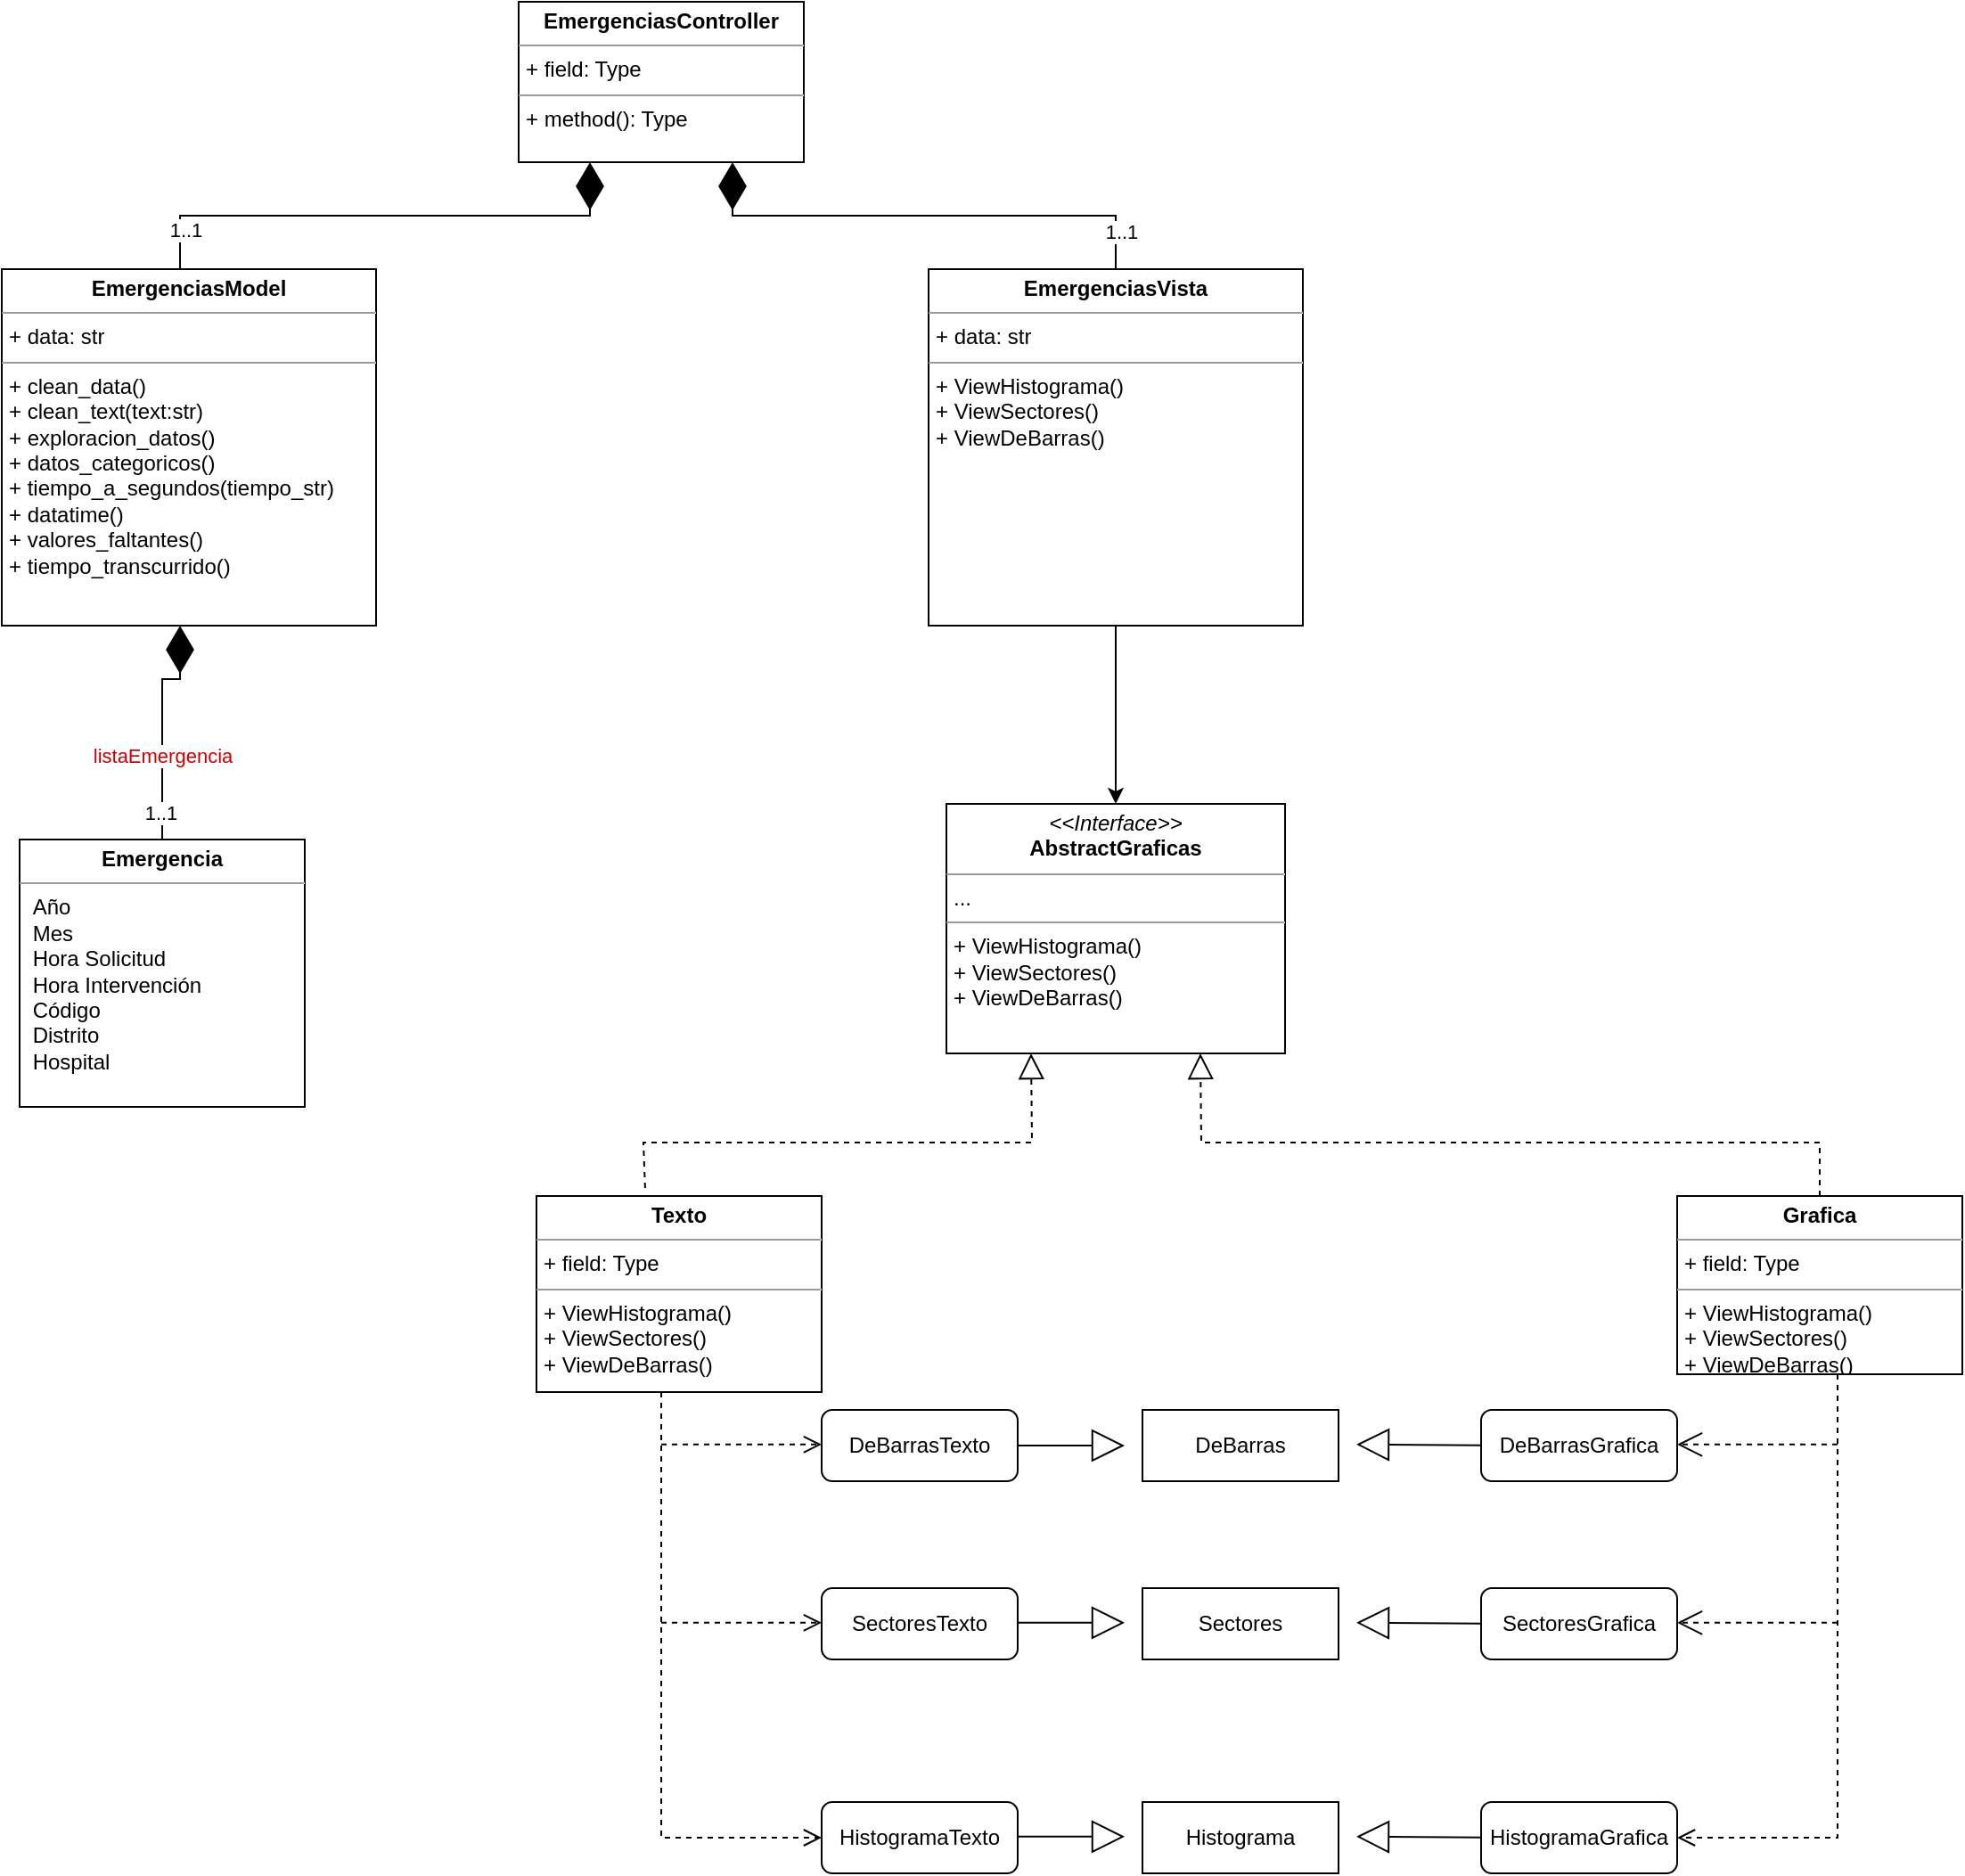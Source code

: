<mxfile version="22.0.8" type="github">
  <diagram name="Página-1" id="ggfEi3nzAvzezBvg11S8">
    <mxGraphModel dx="909" dy="632" grid="1" gridSize="10" guides="1" tooltips="1" connect="1" arrows="1" fold="1" page="1" pageScale="1" pageWidth="1920" pageHeight="1200" math="0" shadow="0">
      <root>
        <mxCell id="0" />
        <mxCell id="1" parent="0" />
        <mxCell id="4-w3LwrPppT1Tm7DmrLU-1" value="&lt;p style=&quot;margin:0px;margin-top:4px;text-align:center;&quot;&gt;&lt;b&gt;EmergenciasController&lt;/b&gt;&lt;/p&gt;&lt;hr size=&quot;1&quot;&gt;&lt;p style=&quot;margin:0px;margin-left:4px;&quot;&gt;+ field: Type&lt;/p&gt;&lt;hr size=&quot;1&quot;&gt;&lt;p style=&quot;margin:0px;margin-left:4px;&quot;&gt;+ method(): Type&lt;/p&gt;" style="verticalAlign=top;align=left;overflow=fill;fontSize=12;fontFamily=Helvetica;html=1;whiteSpace=wrap;" vertex="1" parent="1">
          <mxGeometry x="660" y="70" width="160" height="90" as="geometry" />
        </mxCell>
        <mxCell id="4-w3LwrPppT1Tm7DmrLU-2" value="&lt;p style=&quot;margin:0px;margin-top:4px;text-align:center;&quot;&gt;&lt;b&gt;EmergenciasModel&lt;/b&gt;&lt;/p&gt;&lt;hr size=&quot;1&quot;&gt;&lt;p style=&quot;margin:0px;margin-left:4px;&quot;&gt;+&amp;nbsp;data: str&lt;/p&gt;&lt;hr size=&quot;1&quot;&gt;&lt;p style=&quot;margin:0px;margin-left:4px;&quot;&gt;+ clean_data()&lt;/p&gt;&lt;p style=&quot;margin:0px;margin-left:4px;&quot;&gt;+ clean_text(text:str)&lt;/p&gt;&lt;p style=&quot;margin:0px;margin-left:4px;&quot;&gt;+&amp;nbsp;exploracion_datos()&lt;/p&gt;&lt;p style=&quot;margin:0px;margin-left:4px;&quot;&gt;+&amp;nbsp;datos_categoricos()&lt;/p&gt;&lt;p style=&quot;margin:0px;margin-left:4px;&quot;&gt;+&amp;nbsp;tiempo_a_segundos(tiempo_str)&lt;/p&gt;&lt;p style=&quot;margin:0px;margin-left:4px;&quot;&gt;+&amp;nbsp;datatime()&lt;/p&gt;&lt;p style=&quot;margin:0px;margin-left:4px;&quot;&gt;+&amp;nbsp;valores_faltantes()&lt;/p&gt;&lt;p style=&quot;margin:0px;margin-left:4px;&quot;&gt;+&amp;nbsp;tiempo_transcurrido()&lt;/p&gt;&lt;p style=&quot;margin:0px;margin-left:4px;&quot;&gt;&lt;br&gt;&lt;/p&gt;" style="verticalAlign=top;align=left;overflow=fill;fontSize=12;fontFamily=Helvetica;html=1;whiteSpace=wrap;rounded=0;" vertex="1" parent="1">
          <mxGeometry x="370" y="220" width="210" height="200" as="geometry" />
        </mxCell>
        <mxCell id="4-w3LwrPppT1Tm7DmrLU-4" value="" style="endArrow=diamondThin;endFill=1;endSize=24;html=1;rounded=0;entryX=0.25;entryY=1;entryDx=0;entryDy=0;" edge="1" parent="1" target="4-w3LwrPppT1Tm7DmrLU-1">
          <mxGeometry width="160" relative="1" as="geometry">
            <mxPoint x="470" y="220" as="sourcePoint" />
            <mxPoint x="750" y="330" as="targetPoint" />
            <Array as="points">
              <mxPoint x="470" y="190" />
              <mxPoint x="700" y="190" />
            </Array>
          </mxGeometry>
        </mxCell>
        <mxCell id="4-w3LwrPppT1Tm7DmrLU-24" value="1..1" style="edgeLabel;html=1;align=center;verticalAlign=middle;resizable=0;points=[];" vertex="1" connectable="0" parent="4-w3LwrPppT1Tm7DmrLU-4">
          <mxGeometry x="-0.848" y="-3" relative="1" as="geometry">
            <mxPoint as="offset" />
          </mxGeometry>
        </mxCell>
        <mxCell id="4-w3LwrPppT1Tm7DmrLU-9" value="&lt;p style=&quot;margin:0px;margin-top:4px;text-align:center;&quot;&gt;&lt;b&gt;Emergencia&lt;/b&gt;&lt;/p&gt;&lt;hr size=&quot;1&quot;&gt;&lt;p style=&quot;margin:0px;margin-left:4px;&quot;&gt;&amp;nbsp;Año&lt;/p&gt;&lt;p style=&quot;margin:0px;margin-left:4px;&quot;&gt;&amp;nbsp;Mes&lt;/p&gt;&lt;p style=&quot;margin:0px;margin-left:4px;&quot;&gt;&amp;nbsp;Hora Solicitud&lt;/p&gt;&lt;p style=&quot;margin:0px;margin-left:4px;&quot;&gt;&amp;nbsp;Hora&amp;nbsp;Intervención&lt;/p&gt;&lt;p style=&quot;margin:0px;margin-left:4px;&quot;&gt;&amp;nbsp;Código&lt;/p&gt;&lt;p style=&quot;margin:0px;margin-left:4px;&quot;&gt;&amp;nbsp;Distrito&lt;/p&gt;&lt;p style=&quot;margin:0px;margin-left:4px;&quot;&gt;&amp;nbsp;Hospital&lt;/p&gt;&lt;p style=&quot;margin:0px;margin-left:4px;&quot;&gt;&lt;br&gt;&lt;/p&gt;&lt;hr size=&quot;1&quot;&gt;&lt;p style=&quot;margin:0px;margin-left:4px;&quot;&gt;&lt;br&gt;&lt;/p&gt;" style="verticalAlign=top;align=left;overflow=fill;fontSize=12;fontFamily=Helvetica;html=1;whiteSpace=wrap;" vertex="1" parent="1">
          <mxGeometry x="380" y="540" width="160" height="150" as="geometry" />
        </mxCell>
        <mxCell id="4-w3LwrPppT1Tm7DmrLU-13" value="" style="endArrow=diamondThin;endFill=1;endSize=24;html=1;rounded=0;entryX=0.25;entryY=1;entryDx=0;entryDy=0;exitX=0.5;exitY=0;exitDx=0;exitDy=0;" edge="1" parent="1" source="4-w3LwrPppT1Tm7DmrLU-9">
          <mxGeometry width="160" relative="1" as="geometry">
            <mxPoint x="514" y="498" as="sourcePoint" />
            <mxPoint x="470" y="420" as="targetPoint" />
            <Array as="points">
              <mxPoint x="460" y="450" />
              <mxPoint x="470" y="450" />
            </Array>
          </mxGeometry>
        </mxCell>
        <mxCell id="4-w3LwrPppT1Tm7DmrLU-20" value="&lt;font color=&quot;#cc0000&quot;&gt;listaEmergencia&lt;/font&gt;" style="edgeLabel;html=1;align=center;verticalAlign=middle;resizable=0;points=[];" vertex="1" connectable="0" parent="4-w3LwrPppT1Tm7DmrLU-13">
          <mxGeometry x="-0.5" y="2" relative="1" as="geometry">
            <mxPoint x="2" y="-15" as="offset" />
          </mxGeometry>
        </mxCell>
        <mxCell id="4-w3LwrPppT1Tm7DmrLU-25" value="1..1" style="edgeLabel;html=1;align=center;verticalAlign=middle;resizable=0;points=[];" vertex="1" connectable="0" parent="4-w3LwrPppT1Tm7DmrLU-13">
          <mxGeometry x="-0.76" y="1" relative="1" as="geometry">
            <mxPoint as="offset" />
          </mxGeometry>
        </mxCell>
        <mxCell id="4-w3LwrPppT1Tm7DmrLU-28" value="" style="endArrow=diamondThin;endFill=1;endSize=24;html=1;rounded=0;entryX=0.75;entryY=1;entryDx=0;entryDy=0;exitX=0.5;exitY=0;exitDx=0;exitDy=0;" edge="1" parent="1" source="4-w3LwrPppT1Tm7DmrLU-30">
          <mxGeometry width="160" relative="1" as="geometry">
            <mxPoint x="1000" y="237" as="sourcePoint" />
            <mxPoint x="780" y="160" as="targetPoint" />
            <Array as="points">
              <mxPoint x="995" y="190" />
              <mxPoint x="780" y="190" />
            </Array>
          </mxGeometry>
        </mxCell>
        <mxCell id="4-w3LwrPppT1Tm7DmrLU-29" value="1..1" style="edgeLabel;html=1;align=center;verticalAlign=middle;resizable=0;points=[];" vertex="1" connectable="0" parent="4-w3LwrPppT1Tm7DmrLU-28">
          <mxGeometry x="-0.848" y="-3" relative="1" as="geometry">
            <mxPoint as="offset" />
          </mxGeometry>
        </mxCell>
        <mxCell id="4-w3LwrPppT1Tm7DmrLU-37" value="" style="edgeStyle=orthogonalEdgeStyle;rounded=0;orthogonalLoop=1;jettySize=auto;html=1;" edge="1" parent="1" source="4-w3LwrPppT1Tm7DmrLU-30" target="4-w3LwrPppT1Tm7DmrLU-34">
          <mxGeometry relative="1" as="geometry" />
        </mxCell>
        <mxCell id="4-w3LwrPppT1Tm7DmrLU-30" value="&lt;p style=&quot;margin:0px;margin-top:4px;text-align:center;&quot;&gt;&lt;b&gt;EmergenciasVista&lt;/b&gt;&lt;/p&gt;&lt;hr size=&quot;1&quot;&gt;&lt;p style=&quot;margin:0px;margin-left:4px;&quot;&gt;+&amp;nbsp;data: str&lt;/p&gt;&lt;hr size=&quot;1&quot;&gt;&lt;p style=&quot;margin:0px;margin-left:4px;&quot;&gt;+ ViewHistograma()&lt;/p&gt;&lt;p style=&quot;margin:0px;margin-left:4px;&quot;&gt;+ ViewSectores()&lt;/p&gt;&lt;p style=&quot;margin:0px;margin-left:4px;&quot;&gt;+ ViewDeBarras()&lt;/p&gt;" style="verticalAlign=top;align=left;overflow=fill;fontSize=12;fontFamily=Helvetica;html=1;whiteSpace=wrap;rounded=0;" vertex="1" parent="1">
          <mxGeometry x="890" y="220" width="210" height="200" as="geometry" />
        </mxCell>
        <mxCell id="4-w3LwrPppT1Tm7DmrLU-34" value="&lt;p style=&quot;margin:0px;margin-top:4px;text-align:center;&quot;&gt;&lt;i&gt;&amp;lt;&amp;lt;Interface&amp;gt;&amp;gt;&lt;/i&gt;&lt;br&gt;&lt;b&gt;AbstractGraficas&lt;/b&gt;&lt;/p&gt;&lt;hr size=&quot;1&quot;&gt;&lt;p style=&quot;margin:0px;margin-left:4px;&quot;&gt;...&lt;/p&gt;&lt;hr size=&quot;1&quot;&gt;&lt;p style=&quot;border-color: var(--border-color); margin: 0px 0px 0px 4px;&quot;&gt;+ ViewHistograma()&lt;/p&gt;&lt;p style=&quot;border-color: var(--border-color); margin: 0px 0px 0px 4px;&quot;&gt;+ ViewSectores()&lt;/p&gt;&lt;p style=&quot;border-color: var(--border-color); margin: 0px 0px 0px 4px;&quot;&gt;+ ViewDeBarras()&lt;/p&gt;" style="verticalAlign=top;align=left;overflow=fill;fontSize=12;fontFamily=Helvetica;html=1;whiteSpace=wrap;" vertex="1" parent="1">
          <mxGeometry x="900" y="520" width="190" height="140" as="geometry" />
        </mxCell>
        <mxCell id="4-w3LwrPppT1Tm7DmrLU-38" value="&lt;p style=&quot;margin:0px;margin-top:4px;text-align:center;&quot;&gt;&lt;b&gt;Texto&lt;/b&gt;&lt;/p&gt;&lt;hr size=&quot;1&quot;&gt;&lt;p style=&quot;margin:0px;margin-left:4px;&quot;&gt;+ field: Type&lt;/p&gt;&lt;hr size=&quot;1&quot;&gt;&lt;p style=&quot;border-color: var(--border-color); margin: 0px 0px 0px 4px;&quot;&gt;+ ViewHistograma()&lt;/p&gt;&lt;p style=&quot;border-color: var(--border-color); margin: 0px 0px 0px 4px;&quot;&gt;+ ViewSectores()&lt;/p&gt;&lt;p style=&quot;border-color: var(--border-color); margin: 0px 0px 0px 4px;&quot;&gt;+ ViewDeBarras()&lt;/p&gt;" style="verticalAlign=top;align=left;overflow=fill;fontSize=12;fontFamily=Helvetica;html=1;whiteSpace=wrap;" vertex="1" parent="1">
          <mxGeometry x="670" y="740" width="160" height="110" as="geometry" />
        </mxCell>
        <mxCell id="4-w3LwrPppT1Tm7DmrLU-40" value="&lt;p style=&quot;margin:0px;margin-top:4px;text-align:center;&quot;&gt;&lt;b&gt;Grafica&lt;/b&gt;&lt;/p&gt;&lt;hr size=&quot;1&quot;&gt;&lt;p style=&quot;margin:0px;margin-left:4px;&quot;&gt;+ field: Type&lt;/p&gt;&lt;hr size=&quot;1&quot;&gt;&lt;p style=&quot;border-color: var(--border-color); margin: 0px 0px 0px 4px;&quot;&gt;+ ViewHistograma()&lt;/p&gt;&lt;p style=&quot;border-color: var(--border-color); margin: 0px 0px 0px 4px;&quot;&gt;+ ViewSectores()&lt;/p&gt;&lt;p style=&quot;border-color: var(--border-color); margin: 0px 0px 0px 4px;&quot;&gt;+ ViewDeBarras()&lt;/p&gt;" style="verticalAlign=top;align=left;overflow=fill;fontSize=12;fontFamily=Helvetica;html=1;whiteSpace=wrap;" vertex="1" parent="1">
          <mxGeometry x="1310" y="740" width="160" height="100" as="geometry" />
        </mxCell>
        <mxCell id="4-w3LwrPppT1Tm7DmrLU-41" value="" style="endArrow=block;endSize=16;endFill=0;html=1;rounded=0;" edge="1" parent="1">
          <mxGeometry width="160" relative="1" as="geometry">
            <mxPoint x="940" y="880" as="sourcePoint" />
            <mxPoint x="1000" y="880" as="targetPoint" />
            <mxPoint as="offset" />
          </mxGeometry>
        </mxCell>
        <mxCell id="4-w3LwrPppT1Tm7DmrLU-42" value="" style="endArrow=block;dashed=1;endFill=0;endSize=12;html=1;rounded=0;entryX=0.25;entryY=1;entryDx=0;entryDy=0;exitX=0.381;exitY=-0.041;exitDx=0;exitDy=0;exitPerimeter=0;" edge="1" parent="1" source="4-w3LwrPppT1Tm7DmrLU-38" target="4-w3LwrPppT1Tm7DmrLU-34">
          <mxGeometry width="160" relative="1" as="geometry">
            <mxPoint x="730" y="730" as="sourcePoint" />
            <mxPoint x="920" y="600" as="targetPoint" />
            <Array as="points">
              <mxPoint x="730" y="710" />
              <mxPoint x="948" y="710" />
            </Array>
          </mxGeometry>
        </mxCell>
        <mxCell id="4-w3LwrPppT1Tm7DmrLU-46" value="" style="endArrow=block;dashed=1;endFill=0;endSize=12;html=1;rounded=0;entryX=0.75;entryY=1;entryDx=0;entryDy=0;exitX=0.5;exitY=0;exitDx=0;exitDy=0;" edge="1" parent="1" source="4-w3LwrPppT1Tm7DmrLU-40" target="4-w3LwrPppT1Tm7DmrLU-34">
          <mxGeometry width="160" relative="1" as="geometry">
            <mxPoint x="1200" y="740" as="sourcePoint" />
            <mxPoint x="920" y="600" as="targetPoint" />
            <Array as="points">
              <mxPoint x="1390" y="710" />
              <mxPoint x="1043" y="710" />
            </Array>
          </mxGeometry>
        </mxCell>
        <mxCell id="4-w3LwrPppT1Tm7DmrLU-47" value="" style="html=1;verticalAlign=bottom;endArrow=open;dashed=1;endSize=8;curved=0;rounded=0;entryX=0;entryY=0.5;entryDx=0;entryDy=0;" edge="1" parent="1">
          <mxGeometry relative="1" as="geometry">
            <mxPoint x="740" y="850" as="sourcePoint" />
            <mxPoint x="830" y="1100" as="targetPoint" />
            <Array as="points">
              <mxPoint x="740" y="940" />
              <mxPoint x="740" y="1100" />
            </Array>
          </mxGeometry>
        </mxCell>
        <mxCell id="4-w3LwrPppT1Tm7DmrLU-49" value="" style="html=1;verticalAlign=bottom;endArrow=open;dashed=1;endSize=8;curved=0;rounded=0;entryX=0;entryY=0.5;entryDx=0;entryDy=0;" edge="1" parent="1">
          <mxGeometry relative="1" as="geometry">
            <mxPoint x="740" y="879.41" as="sourcePoint" />
            <mxPoint x="830" y="879.41" as="targetPoint" />
          </mxGeometry>
        </mxCell>
        <mxCell id="4-w3LwrPppT1Tm7DmrLU-50" value="SectoresTexto" style="html=1;whiteSpace=wrap;rounded=1;" vertex="1" parent="1">
          <mxGeometry x="830" y="960" width="110" height="40" as="geometry" />
        </mxCell>
        <mxCell id="4-w3LwrPppT1Tm7DmrLU-51" value="DeBarrasTexto" style="html=1;whiteSpace=wrap;rounded=1;" vertex="1" parent="1">
          <mxGeometry x="830" y="860" width="110" height="40" as="geometry" />
        </mxCell>
        <mxCell id="4-w3LwrPppT1Tm7DmrLU-52" value="HistogramaTexto" style="html=1;whiteSpace=wrap;rounded=1;" vertex="1" parent="1">
          <mxGeometry x="830" y="1080" width="110" height="40" as="geometry" />
        </mxCell>
        <mxCell id="4-w3LwrPppT1Tm7DmrLU-53" value="" style="html=1;verticalAlign=bottom;endArrow=open;dashed=1;endSize=8;curved=0;rounded=0;" edge="1" parent="1">
          <mxGeometry relative="1" as="geometry">
            <mxPoint x="740" y="979.41" as="sourcePoint" />
            <mxPoint x="830" y="979.41" as="targetPoint" />
          </mxGeometry>
        </mxCell>
        <mxCell id="4-w3LwrPppT1Tm7DmrLU-54" value="" style="html=1;verticalAlign=bottom;endArrow=open;dashed=1;endSize=8;curved=0;rounded=0;entryX=1;entryY=0.5;entryDx=0;entryDy=0;" edge="1" parent="1" target="4-w3LwrPppT1Tm7DmrLU-55">
          <mxGeometry relative="1" as="geometry">
            <mxPoint x="1400" y="840" as="sourcePoint" />
            <mxPoint x="1320" y="1100" as="targetPoint" />
            <Array as="points">
              <mxPoint x="1400" y="1100" />
            </Array>
          </mxGeometry>
        </mxCell>
        <mxCell id="4-w3LwrPppT1Tm7DmrLU-55" value="HistogramaGrafica" style="html=1;whiteSpace=wrap;rounded=1;" vertex="1" parent="1">
          <mxGeometry x="1200" y="1080" width="110" height="40" as="geometry" />
        </mxCell>
        <mxCell id="4-w3LwrPppT1Tm7DmrLU-57" value="" style="endArrow=open;endSize=12;dashed=1;html=1;rounded=0;" edge="1" parent="1">
          <mxGeometry width="160" relative="1" as="geometry">
            <mxPoint x="1400" y="879.41" as="sourcePoint" />
            <mxPoint x="1310" y="879.41" as="targetPoint" />
          </mxGeometry>
        </mxCell>
        <mxCell id="4-w3LwrPppT1Tm7DmrLU-58" value="" style="endArrow=open;endSize=12;dashed=1;html=1;rounded=0;" edge="1" parent="1">
          <mxGeometry width="160" relative="1" as="geometry">
            <mxPoint x="1400" y="979.41" as="sourcePoint" />
            <mxPoint x="1310" y="979.41" as="targetPoint" />
          </mxGeometry>
        </mxCell>
        <mxCell id="4-w3LwrPppT1Tm7DmrLU-59" value="SectoresGrafica" style="html=1;whiteSpace=wrap;rounded=1;" vertex="1" parent="1">
          <mxGeometry x="1200" y="960" width="110" height="40" as="geometry" />
        </mxCell>
        <mxCell id="4-w3LwrPppT1Tm7DmrLU-60" value="DeBarrasGrafica" style="html=1;whiteSpace=wrap;rounded=1;" vertex="1" parent="1">
          <mxGeometry x="1200" y="860" width="110" height="40" as="geometry" />
        </mxCell>
        <mxCell id="4-w3LwrPppT1Tm7DmrLU-62" value="" style="endArrow=block;endSize=16;endFill=0;html=1;rounded=0;" edge="1" parent="1">
          <mxGeometry width="160" relative="1" as="geometry">
            <mxPoint x="940" y="979.41" as="sourcePoint" />
            <mxPoint x="1000" y="979.41" as="targetPoint" />
            <mxPoint as="offset" />
          </mxGeometry>
        </mxCell>
        <mxCell id="4-w3LwrPppT1Tm7DmrLU-63" value="" style="endArrow=block;endSize=16;endFill=0;html=1;rounded=0;" edge="1" parent="1">
          <mxGeometry width="160" relative="1" as="geometry">
            <mxPoint x="940" y="1099.41" as="sourcePoint" />
            <mxPoint x="1000" y="1099.41" as="targetPoint" />
            <mxPoint as="offset" />
          </mxGeometry>
        </mxCell>
        <mxCell id="4-w3LwrPppT1Tm7DmrLU-64" value="" style="endArrow=block;endSize=16;endFill=0;html=1;rounded=0;" edge="1" parent="1">
          <mxGeometry width="160" relative="1" as="geometry">
            <mxPoint x="1200" y="879.82" as="sourcePoint" />
            <mxPoint x="1130" y="879.41" as="targetPoint" />
            <mxPoint as="offset" />
          </mxGeometry>
        </mxCell>
        <mxCell id="4-w3LwrPppT1Tm7DmrLU-66" value="" style="endArrow=block;endSize=16;endFill=0;html=1;rounded=0;" edge="1" parent="1">
          <mxGeometry width="160" relative="1" as="geometry">
            <mxPoint x="1200" y="1099.82" as="sourcePoint" />
            <mxPoint x="1130" y="1099.41" as="targetPoint" />
            <mxPoint as="offset" />
          </mxGeometry>
        </mxCell>
        <mxCell id="4-w3LwrPppT1Tm7DmrLU-67" value="" style="endArrow=block;endSize=16;endFill=0;html=1;rounded=0;" edge="1" parent="1">
          <mxGeometry width="160" relative="1" as="geometry">
            <mxPoint x="1200" y="979.82" as="sourcePoint" />
            <mxPoint x="1130" y="979.41" as="targetPoint" />
            <mxPoint as="offset" />
          </mxGeometry>
        </mxCell>
        <mxCell id="4-w3LwrPppT1Tm7DmrLU-68" value="Sectores" style="html=1;whiteSpace=wrap;rounded=1;arcSize=0;" vertex="1" parent="1">
          <mxGeometry x="1010" y="960" width="110" height="40" as="geometry" />
        </mxCell>
        <mxCell id="4-w3LwrPppT1Tm7DmrLU-69" value="Histograma" style="html=1;whiteSpace=wrap;rounded=1;arcSize=0;" vertex="1" parent="1">
          <mxGeometry x="1010" y="1080" width="110" height="40" as="geometry" />
        </mxCell>
        <mxCell id="4-w3LwrPppT1Tm7DmrLU-70" value="DeBarras" style="html=1;whiteSpace=wrap;rounded=1;arcSize=0;" vertex="1" parent="1">
          <mxGeometry x="1010" y="860" width="110" height="40" as="geometry" />
        </mxCell>
      </root>
    </mxGraphModel>
  </diagram>
</mxfile>
